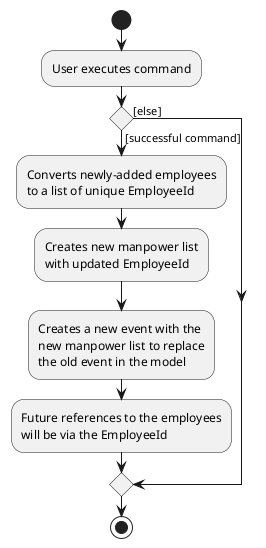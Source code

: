 @startuml
start
:User executes command;

'Since the beta syntax does not support placing the condition outside the
'diamond we place it as the true branch instead.

if () then ([successful command])
    :Converts newly-added employees
    to a list of unique EmployeeId;
    :Creates new manpower list
    with updated EmployeeId;
    :Creates a new event with the
    new manpower list to replace
    the old event in the model;

    :Future references to the employees
    will be via the EmployeeId;

else ([else])

endif
stop
@enduml
